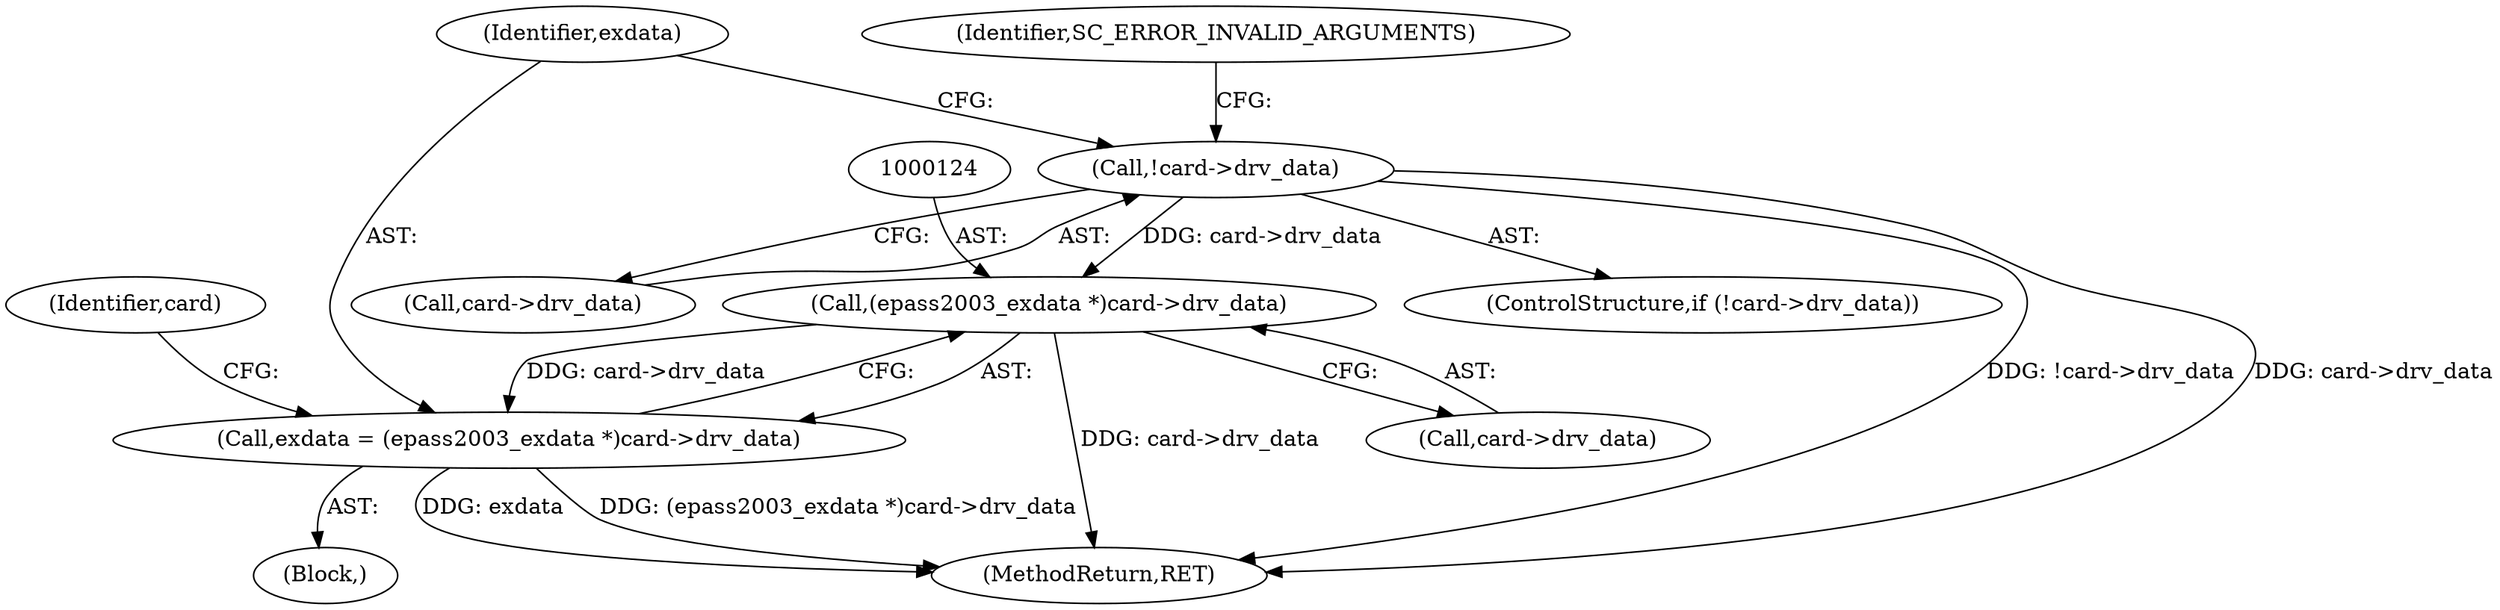 digraph "0_OpenSC_8fe377e93b4b56060e5bbfb6f3142ceaeca744fa_8@pointer" {
"1000115" [label="(Call,!card->drv_data)"];
"1000123" [label="(Call,(epass2003_exdata *)card->drv_data)"];
"1000121" [label="(Call,exdata = (epass2003_exdata *)card->drv_data)"];
"1000130" [label="(Identifier,card)"];
"1000116" [label="(Call,card->drv_data)"];
"1000125" [label="(Call,card->drv_data)"];
"1000115" [label="(Call,!card->drv_data)"];
"1000122" [label="(Identifier,exdata)"];
"1000114" [label="(ControlStructure,if (!card->drv_data))"];
"1000121" [label="(Call,exdata = (epass2003_exdata *)card->drv_data)"];
"1000120" [label="(Identifier,SC_ERROR_INVALID_ARGUMENTS)"];
"1000222" [label="(MethodReturn,RET)"];
"1000104" [label="(Block,)"];
"1000123" [label="(Call,(epass2003_exdata *)card->drv_data)"];
"1000115" -> "1000114"  [label="AST: "];
"1000115" -> "1000116"  [label="CFG: "];
"1000116" -> "1000115"  [label="AST: "];
"1000120" -> "1000115"  [label="CFG: "];
"1000122" -> "1000115"  [label="CFG: "];
"1000115" -> "1000222"  [label="DDG: !card->drv_data"];
"1000115" -> "1000222"  [label="DDG: card->drv_data"];
"1000115" -> "1000123"  [label="DDG: card->drv_data"];
"1000123" -> "1000121"  [label="AST: "];
"1000123" -> "1000125"  [label="CFG: "];
"1000124" -> "1000123"  [label="AST: "];
"1000125" -> "1000123"  [label="AST: "];
"1000121" -> "1000123"  [label="CFG: "];
"1000123" -> "1000222"  [label="DDG: card->drv_data"];
"1000123" -> "1000121"  [label="DDG: card->drv_data"];
"1000121" -> "1000104"  [label="AST: "];
"1000122" -> "1000121"  [label="AST: "];
"1000130" -> "1000121"  [label="CFG: "];
"1000121" -> "1000222"  [label="DDG: (epass2003_exdata *)card->drv_data"];
"1000121" -> "1000222"  [label="DDG: exdata"];
}
